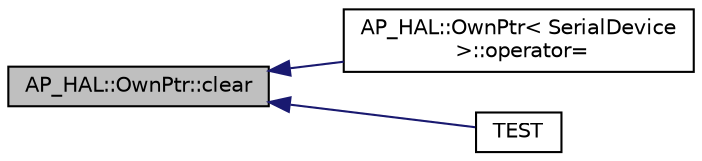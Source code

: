 digraph "AP_HAL::OwnPtr::clear"
{
 // INTERACTIVE_SVG=YES
  edge [fontname="Helvetica",fontsize="10",labelfontname="Helvetica",labelfontsize="10"];
  node [fontname="Helvetica",fontsize="10",shape=record];
  rankdir="LR";
  Node1 [label="AP_HAL::OwnPtr::clear",height=0.2,width=0.4,color="black", fillcolor="grey75", style="filled", fontcolor="black"];
  Node1 -> Node2 [dir="back",color="midnightblue",fontsize="10",style="solid",fontname="Helvetica"];
  Node2 [label="AP_HAL::OwnPtr\< SerialDevice\l \>::operator=",height=0.2,width=0.4,color="black", fillcolor="white", style="filled",URL="$classAP__HAL_1_1OwnPtr.html#a4822e0afe2094f507add950c9ef845d9"];
  Node1 -> Node3 [dir="back",color="midnightblue",fontsize="10",style="solid",fontname="Helvetica"];
  Node3 [label="TEST",height=0.2,width=0.4,color="black", fillcolor="white", style="filled",URL="$test__own__ptr_8cpp.html#abb60712c5a83dac95450062e8c1bf59e"];
}
